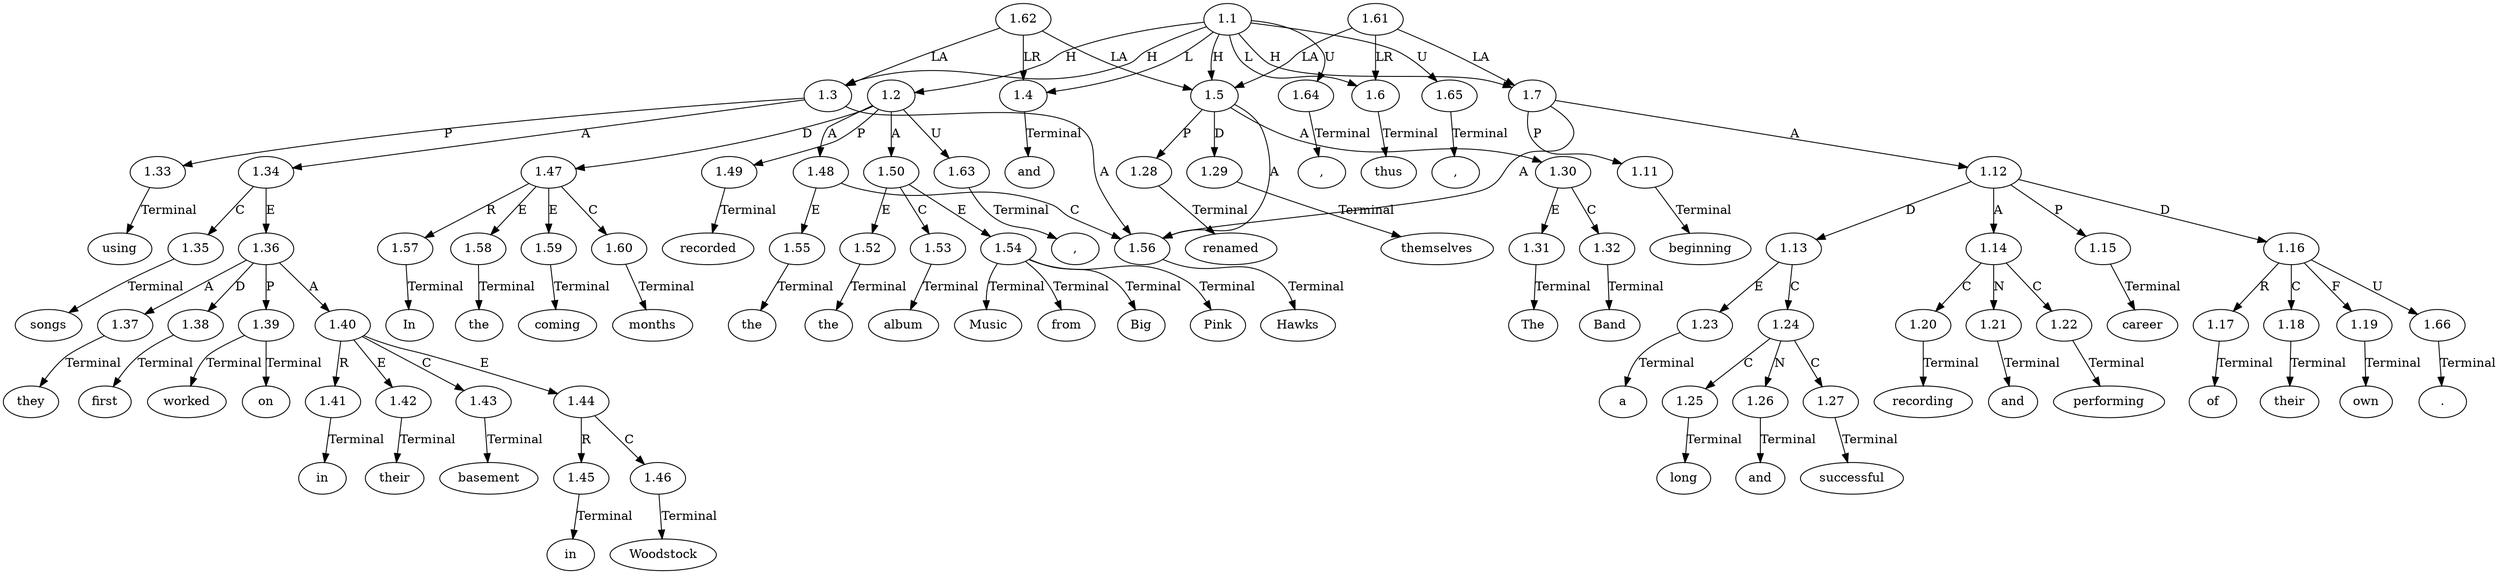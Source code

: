 // Graph
digraph {
	0.1 [label=In ordering=out]
	0.10 [label=album ordering=out]
	0.11 [label=Music ordering=out]
	0.12 [label=from ordering=out]
	0.13 [label=Big ordering=out]
	0.14 [label=Pink ordering=out]
	0.15 [label=using ordering=out]
	0.16 [label=songs ordering=out]
	0.17 [label=they ordering=out]
	0.18 [label=first ordering=out]
	0.19 [label=worked ordering=out]
	0.2 [label=the ordering=out]
	0.20 [label=on ordering=out]
	0.21 [label=in ordering=out]
	0.22 [label=their ordering=out]
	0.23 [label=basement ordering=out]
	0.24 [label=in ordering=out]
	0.25 [label=Woodstock ordering=out]
	0.26 [label="," ordering=out]
	0.27 [label=and ordering=out]
	0.28 [label=renamed ordering=out]
	0.29 [label=themselves ordering=out]
	0.3 [label=coming ordering=out]
	0.30 [label=The ordering=out]
	0.31 [label=Band ordering=out]
	0.32 [label="," ordering=out]
	0.33 [label=thus ordering=out]
	0.34 [label=beginning ordering=out]
	0.35 [label=a ordering=out]
	0.36 [label=long ordering=out]
	0.37 [label=and ordering=out]
	0.38 [label=successful ordering=out]
	0.39 [label=recording ordering=out]
	0.4 [label=months ordering=out]
	0.40 [label=and ordering=out]
	0.41 [label=performing ordering=out]
	0.42 [label=career ordering=out]
	0.43 [label=of ordering=out]
	0.44 [label=their ordering=out]
	0.45 [label=own ordering=out]
	0.46 [label="." ordering=out]
	0.5 [label="," ordering=out]
	0.6 [label=the ordering=out]
	0.7 [label=Hawks ordering=out]
	0.8 [label=recorded ordering=out]
	0.9 [label=the ordering=out]
	1.1 [label=1.1 ordering=out]
	1.2 [label=1.2 ordering=out]
	1.3 [label=1.3 ordering=out]
	1.4 [label=1.4 ordering=out]
	1.5 [label=1.5 ordering=out]
	1.6 [label=1.6 ordering=out]
	1.7 [label=1.7 ordering=out]
	1.11 [label=1.11 ordering=out]
	1.12 [label=1.12 ordering=out]
	1.13 [label=1.13 ordering=out]
	1.14 [label=1.14 ordering=out]
	1.15 [label=1.15 ordering=out]
	1.16 [label=1.16 ordering=out]
	1.17 [label=1.17 ordering=out]
	1.18 [label=1.18 ordering=out]
	1.19 [label=1.19 ordering=out]
	1.20 [label=1.20 ordering=out]
	1.21 [label=1.21 ordering=out]
	1.22 [label=1.22 ordering=out]
	1.23 [label=1.23 ordering=out]
	1.24 [label=1.24 ordering=out]
	1.25 [label=1.25 ordering=out]
	1.26 [label=1.26 ordering=out]
	1.27 [label=1.27 ordering=out]
	1.28 [label=1.28 ordering=out]
	1.29 [label=1.29 ordering=out]
	1.30 [label=1.30 ordering=out]
	1.31 [label=1.31 ordering=out]
	1.32 [label=1.32 ordering=out]
	1.33 [label=1.33 ordering=out]
	1.34 [label=1.34 ordering=out]
	1.35 [label=1.35 ordering=out]
	1.36 [label=1.36 ordering=out]
	1.37 [label=1.37 ordering=out]
	1.38 [label=1.38 ordering=out]
	1.39 [label=1.39 ordering=out]
	1.40 [label=1.40 ordering=out]
	1.41 [label=1.41 ordering=out]
	1.42 [label=1.42 ordering=out]
	1.43 [label=1.43 ordering=out]
	1.44 [label=1.44 ordering=out]
	1.45 [label=1.45 ordering=out]
	1.46 [label=1.46 ordering=out]
	1.47 [label=1.47 ordering=out]
	1.48 [label=1.48 ordering=out]
	1.49 [label=1.49 ordering=out]
	1.50 [label=1.50 ordering=out]
	1.52 [label=1.52 ordering=out]
	1.53 [label=1.53 ordering=out]
	1.54 [label=1.54 ordering=out]
	1.55 [label=1.55 ordering=out]
	1.56 [label=1.56 ordering=out]
	1.57 [label=1.57 ordering=out]
	1.58 [label=1.58 ordering=out]
	1.59 [label=1.59 ordering=out]
	1.60 [label=1.60 ordering=out]
	1.61 [label=1.61 ordering=out]
	1.62 [label=1.62 ordering=out]
	1.63 [label=1.63 ordering=out]
	1.64 [label=1.64 ordering=out]
	1.65 [label=1.65 ordering=out]
	1.66 [label=1.66 ordering=out]
	1.1 -> 1.2 [label=H ordering=out]
	1.1 -> 1.3 [label=H ordering=out]
	1.1 -> 1.4 [label=L ordering=out]
	1.1 -> 1.5 [label=H ordering=out]
	1.1 -> 1.6 [label=L ordering=out]
	1.1 -> 1.7 [label=H ordering=out]
	1.1 -> 1.64 [label=U ordering=out]
	1.1 -> 1.65 [label=U ordering=out]
	1.2 -> 1.47 [label=D ordering=out]
	1.2 -> 1.48 [label=A ordering=out]
	1.2 -> 1.49 [label=P ordering=out]
	1.2 -> 1.50 [label=A ordering=out]
	1.2 -> 1.63 [label=U ordering=out]
	1.3 -> 1.33 [label=P ordering=out]
	1.3 -> 1.34 [label=A ordering=out]
	1.3 -> 1.56 [label=A ordering=out]
	1.4 -> 0.27 [label=Terminal ordering=out]
	1.5 -> 1.28 [label=P ordering=out]
	1.5 -> 1.29 [label=D ordering=out]
	1.5 -> 1.30 [label=A ordering=out]
	1.5 -> 1.56 [label=A ordering=out]
	1.6 -> 0.33 [label=Terminal ordering=out]
	1.7 -> 1.11 [label=P ordering=out]
	1.7 -> 1.12 [label=A ordering=out]
	1.7 -> 1.56 [label=A ordering=out]
	1.11 -> 0.34 [label=Terminal ordering=out]
	1.12 -> 1.13 [label=D ordering=out]
	1.12 -> 1.14 [label=A ordering=out]
	1.12 -> 1.15 [label=P ordering=out]
	1.12 -> 1.16 [label=D ordering=out]
	1.13 -> 1.23 [label=E ordering=out]
	1.13 -> 1.24 [label=C ordering=out]
	1.14 -> 1.20 [label=C ordering=out]
	1.14 -> 1.21 [label=N ordering=out]
	1.14 -> 1.22 [label=C ordering=out]
	1.15 -> 0.42 [label=Terminal ordering=out]
	1.16 -> 1.17 [label=R ordering=out]
	1.16 -> 1.18 [label=C ordering=out]
	1.16 -> 1.19 [label=F ordering=out]
	1.16 -> 1.66 [label=U ordering=out]
	1.17 -> 0.43 [label=Terminal ordering=out]
	1.18 -> 0.44 [label=Terminal ordering=out]
	1.19 -> 0.45 [label=Terminal ordering=out]
	1.20 -> 0.39 [label=Terminal ordering=out]
	1.21 -> 0.40 [label=Terminal ordering=out]
	1.22 -> 0.41 [label=Terminal ordering=out]
	1.23 -> 0.35 [label=Terminal ordering=out]
	1.24 -> 1.25 [label=C ordering=out]
	1.24 -> 1.26 [label=N ordering=out]
	1.24 -> 1.27 [label=C ordering=out]
	1.25 -> 0.36 [label=Terminal ordering=out]
	1.26 -> 0.37 [label=Terminal ordering=out]
	1.27 -> 0.38 [label=Terminal ordering=out]
	1.28 -> 0.28 [label=Terminal ordering=out]
	1.29 -> 0.29 [label=Terminal ordering=out]
	1.30 -> 1.31 [label=E ordering=out]
	1.30 -> 1.32 [label=C ordering=out]
	1.31 -> 0.30 [label=Terminal ordering=out]
	1.32 -> 0.31 [label=Terminal ordering=out]
	1.33 -> 0.15 [label=Terminal ordering=out]
	1.34 -> 1.35 [label=C ordering=out]
	1.34 -> 1.36 [label=E ordering=out]
	1.35 -> 0.16 [label=Terminal ordering=out]
	1.36 -> 1.37 [label=A ordering=out]
	1.36 -> 1.38 [label=D ordering=out]
	1.36 -> 1.39 [label=P ordering=out]
	1.36 -> 1.40 [label=A ordering=out]
	1.37 -> 0.17 [label=Terminal ordering=out]
	1.38 -> 0.18 [label=Terminal ordering=out]
	1.39 -> 0.19 [label=Terminal ordering=out]
	1.39 -> 0.20 [label=Terminal ordering=out]
	1.40 -> 1.41 [label=R ordering=out]
	1.40 -> 1.42 [label=E ordering=out]
	1.40 -> 1.43 [label=C ordering=out]
	1.40 -> 1.44 [label=E ordering=out]
	1.41 -> 0.21 [label=Terminal ordering=out]
	1.42 -> 0.22 [label=Terminal ordering=out]
	1.43 -> 0.23 [label=Terminal ordering=out]
	1.44 -> 1.45 [label=R ordering=out]
	1.44 -> 1.46 [label=C ordering=out]
	1.45 -> 0.24 [label=Terminal ordering=out]
	1.46 -> 0.25 [label=Terminal ordering=out]
	1.47 -> 1.57 [label=R ordering=out]
	1.47 -> 1.58 [label=E ordering=out]
	1.47 -> 1.59 [label=E ordering=out]
	1.47 -> 1.60 [label=C ordering=out]
	1.48 -> 1.55 [label=E ordering=out]
	1.48 -> 1.56 [label=C ordering=out]
	1.49 -> 0.8 [label=Terminal ordering=out]
	1.50 -> 1.52 [label=E ordering=out]
	1.50 -> 1.53 [label=C ordering=out]
	1.50 -> 1.54 [label=E ordering=out]
	1.52 -> 0.9 [label=Terminal ordering=out]
	1.53 -> 0.10 [label=Terminal ordering=out]
	1.54 -> 0.11 [label=Terminal ordering=out]
	1.54 -> 0.12 [label=Terminal ordering=out]
	1.54 -> 0.13 [label=Terminal ordering=out]
	1.54 -> 0.14 [label=Terminal ordering=out]
	1.55 -> 0.6 [label=Terminal ordering=out]
	1.56 -> 0.7 [label=Terminal ordering=out]
	1.57 -> 0.1 [label=Terminal ordering=out]
	1.58 -> 0.2 [label=Terminal ordering=out]
	1.59 -> 0.3 [label=Terminal ordering=out]
	1.60 -> 0.4 [label=Terminal ordering=out]
	1.61 -> 1.5 [label=LA ordering=out]
	1.61 -> 1.6 [label=LR ordering=out]
	1.61 -> 1.7 [label=LA ordering=out]
	1.62 -> 1.3 [label=LA ordering=out]
	1.62 -> 1.4 [label=LR ordering=out]
	1.62 -> 1.5 [label=LA ordering=out]
	1.63 -> 0.5 [label=Terminal ordering=out]
	1.64 -> 0.26 [label=Terminal ordering=out]
	1.65 -> 0.32 [label=Terminal ordering=out]
	1.66 -> 0.46 [label=Terminal ordering=out]
}
